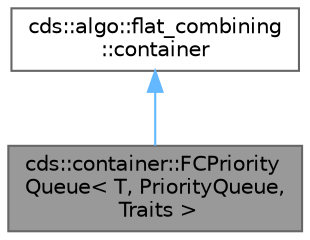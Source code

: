digraph "cds::container::FCPriorityQueue&lt; T, PriorityQueue, Traits &gt;"
{
 // LATEX_PDF_SIZE
  bgcolor="transparent";
  edge [fontname=Helvetica,fontsize=10,labelfontname=Helvetica,labelfontsize=10];
  node [fontname=Helvetica,fontsize=10,shape=box,height=0.2,width=0.4];
  Node1 [id="Node000001",label="cds::container::FCPriority\lQueue\< T, PriorityQueue,\l Traits \>",height=0.2,width=0.4,color="gray40", fillcolor="grey60", style="filled", fontcolor="black",tooltip="Flat-combining priority queue"];
  Node2 -> Node1 [id="edge1_Node000001_Node000002",dir="back",color="steelblue1",style="solid",tooltip=" "];
  Node2 [id="Node000002",label="cds::algo::flat_combining\l::container",height=0.2,width=0.4,color="gray40", fillcolor="white", style="filled",tooltip=" "];
}

